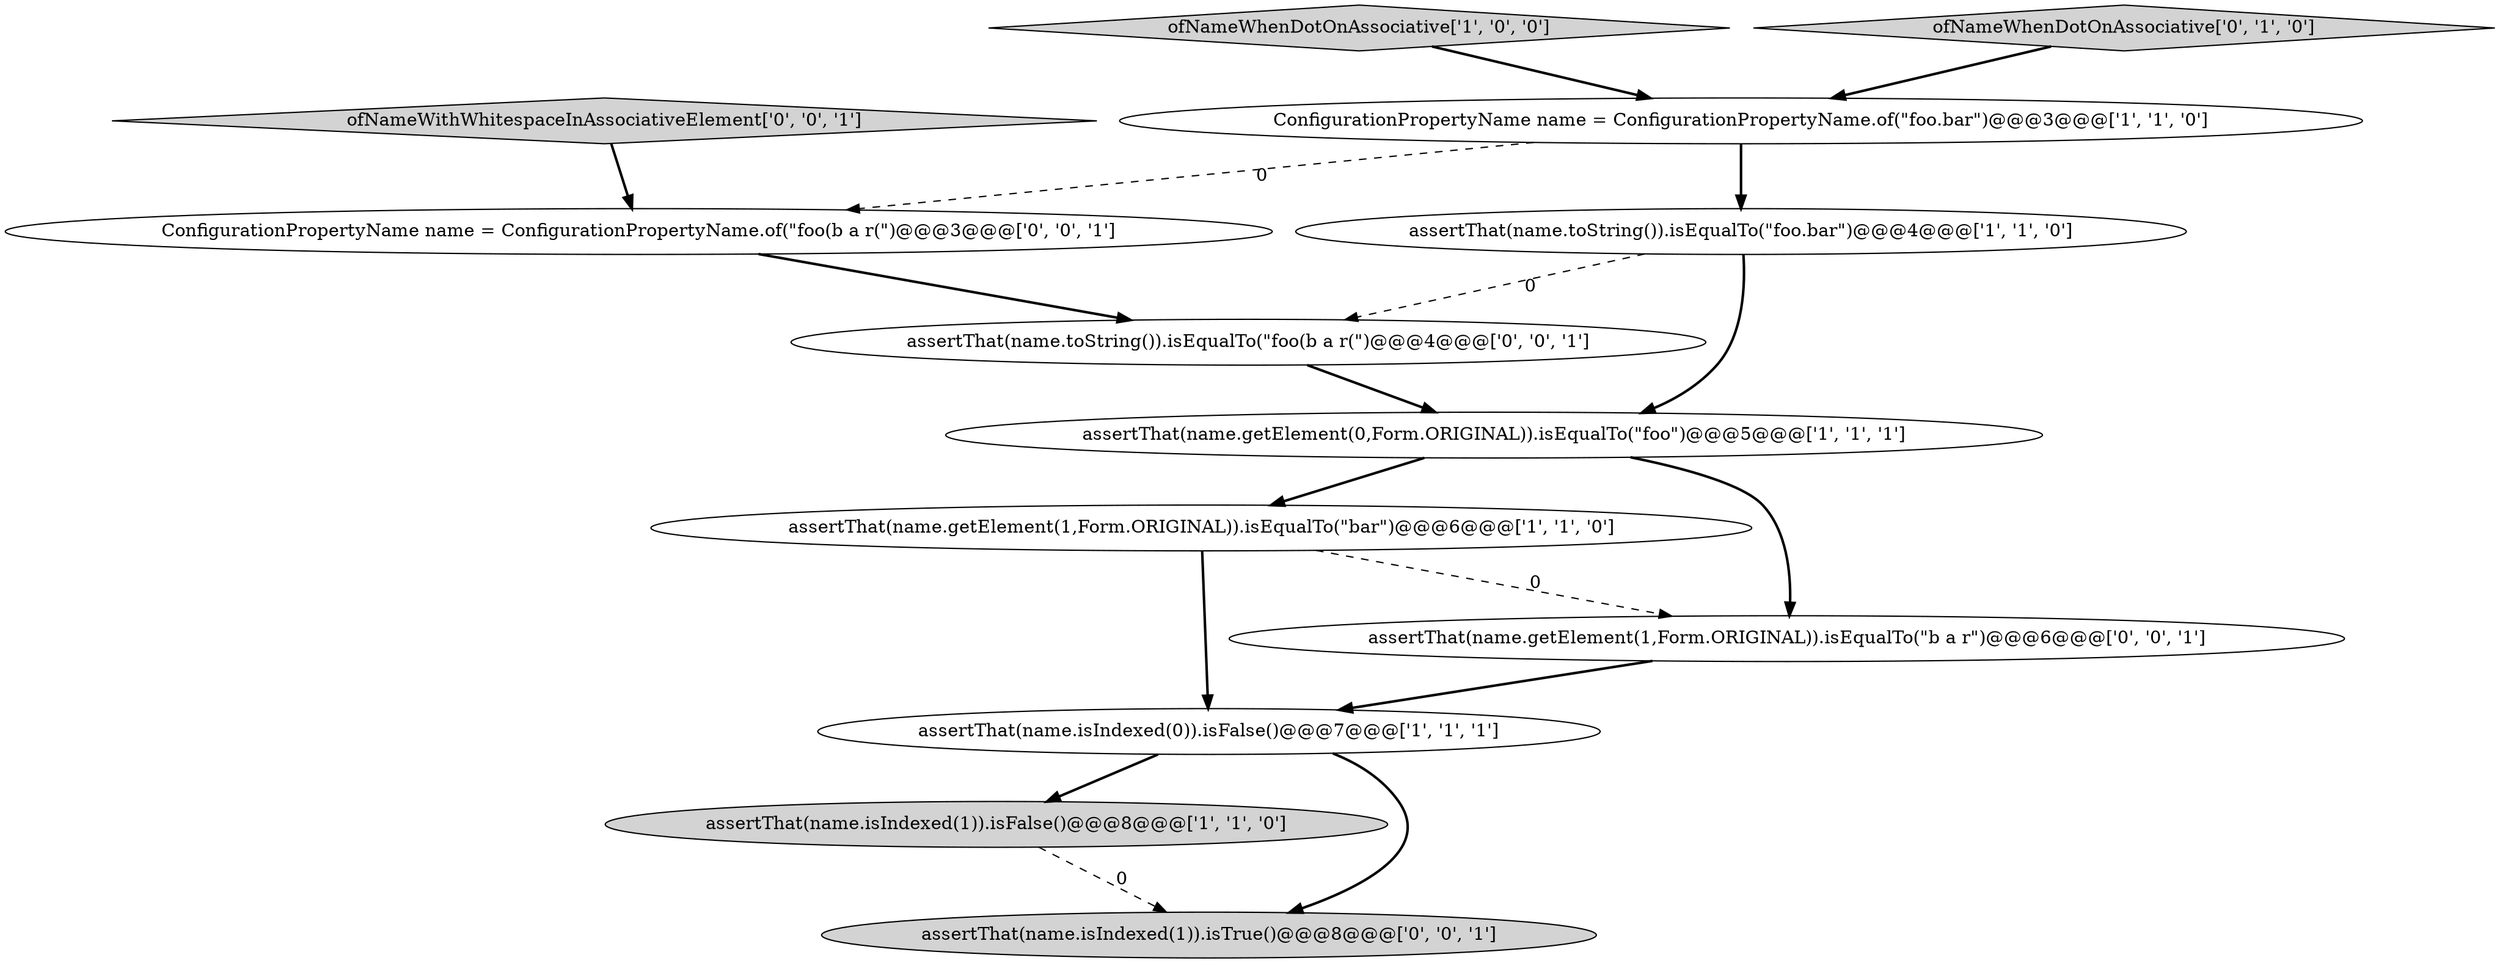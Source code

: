 digraph {
1 [style = filled, label = "ConfigurationPropertyName name = ConfigurationPropertyName.of(\"foo.bar\")@@@3@@@['1', '1', '0']", fillcolor = white, shape = ellipse image = "AAA0AAABBB1BBB"];
4 [style = filled, label = "assertThat(name.getElement(1,Form.ORIGINAL)).isEqualTo(\"bar\")@@@6@@@['1', '1', '0']", fillcolor = white, shape = ellipse image = "AAA0AAABBB1BBB"];
0 [style = filled, label = "assertThat(name.isIndexed(1)).isFalse()@@@8@@@['1', '1', '0']", fillcolor = lightgray, shape = ellipse image = "AAA0AAABBB1BBB"];
10 [style = filled, label = "ofNameWithWhitespaceInAssociativeElement['0', '0', '1']", fillcolor = lightgray, shape = diamond image = "AAA0AAABBB3BBB"];
6 [style = filled, label = "ofNameWhenDotOnAssociative['1', '0', '0']", fillcolor = lightgray, shape = diamond image = "AAA0AAABBB1BBB"];
5 [style = filled, label = "assertThat(name.getElement(0,Form.ORIGINAL)).isEqualTo(\"foo\")@@@5@@@['1', '1', '1']", fillcolor = white, shape = ellipse image = "AAA0AAABBB1BBB"];
11 [style = filled, label = "assertThat(name.getElement(1,Form.ORIGINAL)).isEqualTo(\"b a r\")@@@6@@@['0', '0', '1']", fillcolor = white, shape = ellipse image = "AAA0AAABBB3BBB"];
7 [style = filled, label = "ofNameWhenDotOnAssociative['0', '1', '0']", fillcolor = lightgray, shape = diamond image = "AAA0AAABBB2BBB"];
9 [style = filled, label = "assertThat(name.toString()).isEqualTo(\"foo(b a r(\")@@@4@@@['0', '0', '1']", fillcolor = white, shape = ellipse image = "AAA0AAABBB3BBB"];
12 [style = filled, label = "ConfigurationPropertyName name = ConfigurationPropertyName.of(\"foo(b a r(\")@@@3@@@['0', '0', '1']", fillcolor = white, shape = ellipse image = "AAA0AAABBB3BBB"];
8 [style = filled, label = "assertThat(name.isIndexed(1)).isTrue()@@@8@@@['0', '0', '1']", fillcolor = lightgray, shape = ellipse image = "AAA0AAABBB3BBB"];
3 [style = filled, label = "assertThat(name.isIndexed(0)).isFalse()@@@7@@@['1', '1', '1']", fillcolor = white, shape = ellipse image = "AAA0AAABBB1BBB"];
2 [style = filled, label = "assertThat(name.toString()).isEqualTo(\"foo.bar\")@@@4@@@['1', '1', '0']", fillcolor = white, shape = ellipse image = "AAA0AAABBB1BBB"];
9->5 [style = bold, label=""];
3->0 [style = bold, label=""];
4->3 [style = bold, label=""];
6->1 [style = bold, label=""];
1->12 [style = dashed, label="0"];
1->2 [style = bold, label=""];
5->11 [style = bold, label=""];
0->8 [style = dashed, label="0"];
7->1 [style = bold, label=""];
4->11 [style = dashed, label="0"];
12->9 [style = bold, label=""];
11->3 [style = bold, label=""];
10->12 [style = bold, label=""];
2->9 [style = dashed, label="0"];
3->8 [style = bold, label=""];
5->4 [style = bold, label=""];
2->5 [style = bold, label=""];
}
